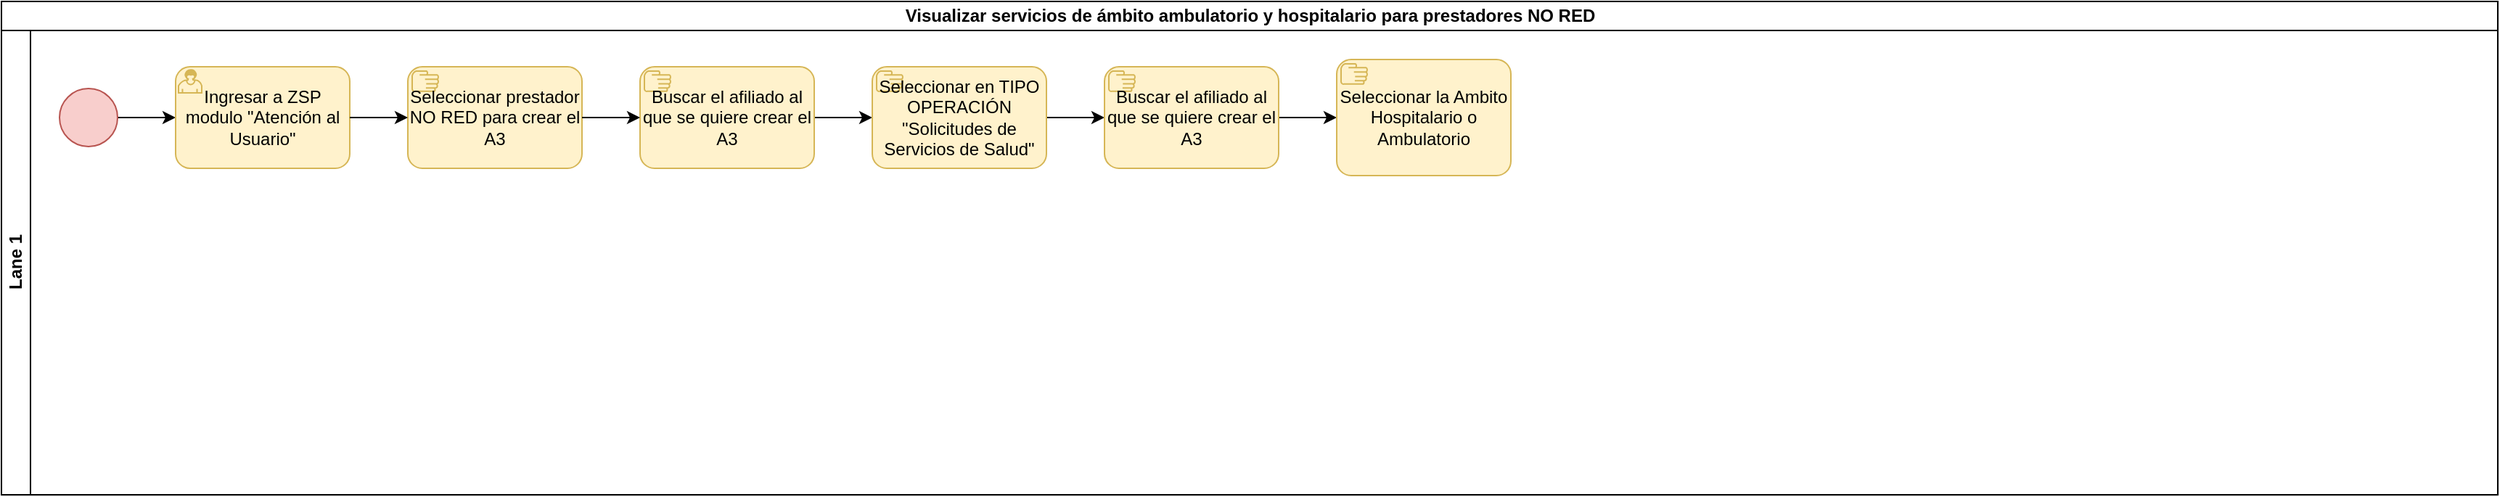 <mxfile version="21.5.0" type="github">
  <diagram name="Página-1" id="TRl0oPyITWr-6Asu_PwD">
    <mxGraphModel dx="1034" dy="708" grid="1" gridSize="10" guides="1" tooltips="1" connect="1" arrows="1" fold="1" page="1" pageScale="1" pageWidth="1800" pageHeight="550" math="0" shadow="0">
      <root>
        <mxCell id="0" />
        <mxCell id="1" parent="0" />
        <mxCell id="DZp7piEdJl-Q790h61w1-1" value="Visualizar servicios de ámbito ambulatorio y hospitalario para prestadores NO RED" style="swimlane;childLayout=stackLayout;resizeParent=1;resizeParentMax=0;horizontal=1;startSize=20;horizontalStack=0;html=1;" vertex="1" parent="1">
          <mxGeometry x="40" y="40" width="1720" height="340" as="geometry" />
        </mxCell>
        <mxCell id="DZp7piEdJl-Q790h61w1-2" value="Lane 1" style="swimlane;startSize=20;horizontal=0;html=1;" vertex="1" parent="DZp7piEdJl-Q790h61w1-1">
          <mxGeometry y="20" width="1720" height="320" as="geometry" />
        </mxCell>
        <mxCell id="DZp7piEdJl-Q790h61w1-11" style="edgeStyle=orthogonalEdgeStyle;rounded=0;orthogonalLoop=1;jettySize=auto;html=1;entryX=0;entryY=0.5;entryDx=0;entryDy=0;entryPerimeter=0;" edge="1" parent="DZp7piEdJl-Q790h61w1-2" source="DZp7piEdJl-Q790h61w1-10" target="DZp7piEdJl-Q790h61w1-6">
          <mxGeometry relative="1" as="geometry" />
        </mxCell>
        <mxCell id="DZp7piEdJl-Q790h61w1-10" value="" style="points=[[0.145,0.145,0],[0.5,0,0],[0.855,0.145,0],[1,0.5,0],[0.855,0.855,0],[0.5,1,0],[0.145,0.855,0],[0,0.5,0]];shape=mxgraph.bpmn.event;html=1;verticalLabelPosition=bottom;labelBackgroundColor=#ffffff;verticalAlign=top;align=center;perimeter=ellipsePerimeter;outlineConnect=0;aspect=fixed;outline=standard;symbol=general;fillColor=#f8cecc;strokeColor=#b85450;" vertex="1" parent="DZp7piEdJl-Q790h61w1-2">
          <mxGeometry x="40" y="40" width="40" height="40" as="geometry" />
        </mxCell>
        <mxCell id="DZp7piEdJl-Q790h61w1-6" value="Ingresar a ZSP modulo &quot;Atención al Usuario&quot;" style="points=[[0.25,0,0],[0.5,0,0],[0.75,0,0],[1,0.25,0],[1,0.5,0],[1,0.75,0],[0.75,1,0],[0.5,1,0],[0.25,1,0],[0,0.75,0],[0,0.5,0],[0,0.25,0]];shape=mxgraph.bpmn.task;whiteSpace=wrap;rectStyle=rounded;size=10;html=1;container=1;expand=0;collapsible=0;taskMarker=user;fillColor=#fff2cc;strokeColor=#d6b656;" vertex="1" parent="DZp7piEdJl-Q790h61w1-2">
          <mxGeometry x="120" y="25" width="120" height="70" as="geometry" />
        </mxCell>
        <mxCell id="DZp7piEdJl-Q790h61w1-8" value="Seleccionar prestador NO RED para crear el A3" style="points=[[0.25,0,0],[0.5,0,0],[0.75,0,0],[1,0.25,0],[1,0.5,0],[1,0.75,0],[0.75,1,0],[0.5,1,0],[0.25,1,0],[0,0.75,0],[0,0.5,0],[0,0.25,0]];shape=mxgraph.bpmn.task;whiteSpace=wrap;rectStyle=rounded;size=10;html=1;container=1;expand=0;collapsible=0;taskMarker=manual;fillColor=#fff2cc;strokeColor=#d6b656;" vertex="1" parent="DZp7piEdJl-Q790h61w1-2">
          <mxGeometry x="280" y="25" width="120" height="70" as="geometry" />
        </mxCell>
        <mxCell id="DZp7piEdJl-Q790h61w1-5" style="edgeStyle=orthogonalEdgeStyle;rounded=0;orthogonalLoop=1;jettySize=auto;html=1;" edge="1" parent="DZp7piEdJl-Q790h61w1-2" source="DZp7piEdJl-Q790h61w1-6" target="DZp7piEdJl-Q790h61w1-8">
          <mxGeometry relative="1" as="geometry">
            <mxPoint x="280" y="60" as="targetPoint" />
          </mxGeometry>
        </mxCell>
        <mxCell id="DZp7piEdJl-Q790h61w1-12" style="edgeStyle=orthogonalEdgeStyle;rounded=0;orthogonalLoop=1;jettySize=auto;html=1;" edge="1" parent="DZp7piEdJl-Q790h61w1-2" source="DZp7piEdJl-Q790h61w1-9" target="DZp7piEdJl-Q790h61w1-13">
          <mxGeometry relative="1" as="geometry">
            <mxPoint x="600" y="60" as="targetPoint" />
          </mxGeometry>
        </mxCell>
        <mxCell id="DZp7piEdJl-Q790h61w1-9" value="Buscar el afiliado al que se quiere crear el A3" style="points=[[0.25,0,0],[0.5,0,0],[0.75,0,0],[1,0.25,0],[1,0.5,0],[1,0.75,0],[0.75,1,0],[0.5,1,0],[0.25,1,0],[0,0.75,0],[0,0.5,0],[0,0.25,0]];shape=mxgraph.bpmn.task;whiteSpace=wrap;rectStyle=rounded;size=10;html=1;container=1;expand=0;collapsible=0;taskMarker=manual;fillColor=#fff2cc;strokeColor=#d6b656;" vertex="1" parent="DZp7piEdJl-Q790h61w1-2">
          <mxGeometry x="440" y="25" width="120" height="70" as="geometry" />
        </mxCell>
        <mxCell id="DZp7piEdJl-Q790h61w1-7" style="edgeStyle=orthogonalEdgeStyle;rounded=0;orthogonalLoop=1;jettySize=auto;html=1;" edge="1" parent="DZp7piEdJl-Q790h61w1-2" source="DZp7piEdJl-Q790h61w1-8" target="DZp7piEdJl-Q790h61w1-9">
          <mxGeometry relative="1" as="geometry" />
        </mxCell>
        <mxCell id="DZp7piEdJl-Q790h61w1-15" style="edgeStyle=orthogonalEdgeStyle;rounded=0;orthogonalLoop=1;jettySize=auto;html=1;" edge="1" parent="DZp7piEdJl-Q790h61w1-2" source="DZp7piEdJl-Q790h61w1-13" target="DZp7piEdJl-Q790h61w1-14">
          <mxGeometry relative="1" as="geometry" />
        </mxCell>
        <mxCell id="DZp7piEdJl-Q790h61w1-13" value="Seleccionar en TIPO OPERACIÓN &quot;Solicitudes de Servicios de Salud&quot;" style="points=[[0.25,0,0],[0.5,0,0],[0.75,0,0],[1,0.25,0],[1,0.5,0],[1,0.75,0],[0.75,1,0],[0.5,1,0],[0.25,1,0],[0,0.75,0],[0,0.5,0],[0,0.25,0]];shape=mxgraph.bpmn.task;whiteSpace=wrap;rectStyle=rounded;size=10;html=1;container=1;expand=0;collapsible=0;taskMarker=manual;fillColor=#fff2cc;strokeColor=#d6b656;" vertex="1" parent="DZp7piEdJl-Q790h61w1-2">
          <mxGeometry x="600" y="25" width="120" height="70" as="geometry" />
        </mxCell>
        <mxCell id="DZp7piEdJl-Q790h61w1-22" style="edgeStyle=orthogonalEdgeStyle;rounded=0;orthogonalLoop=1;jettySize=auto;html=1;" edge="1" parent="DZp7piEdJl-Q790h61w1-2" source="DZp7piEdJl-Q790h61w1-14" target="DZp7piEdJl-Q790h61w1-16">
          <mxGeometry relative="1" as="geometry" />
        </mxCell>
        <mxCell id="DZp7piEdJl-Q790h61w1-14" value="Buscar el afiliado al que se quiere crear el A3" style="points=[[0.25,0,0],[0.5,0,0],[0.75,0,0],[1,0.25,0],[1,0.5,0],[1,0.75,0],[0.75,1,0],[0.5,1,0],[0.25,1,0],[0,0.75,0],[0,0.5,0],[0,0.25,0]];shape=mxgraph.bpmn.task;whiteSpace=wrap;rectStyle=rounded;size=10;html=1;container=1;expand=0;collapsible=0;taskMarker=manual;fillColor=#fff2cc;strokeColor=#d6b656;" vertex="1" parent="DZp7piEdJl-Q790h61w1-2">
          <mxGeometry x="760" y="25" width="120" height="70" as="geometry" />
        </mxCell>
        <mxCell id="DZp7piEdJl-Q790h61w1-16" value="Seleccionar la Ambito Hospitalario o Ambulatorio" style="points=[[0.25,0,0],[0.5,0,0],[0.75,0,0],[1,0.25,0],[1,0.5,0],[1,0.75,0],[0.75,1,0],[0.5,1,0],[0.25,1,0],[0,0.75,0],[0,0.5,0],[0,0.25,0]];shape=mxgraph.bpmn.task;whiteSpace=wrap;rectStyle=rounded;size=10;html=1;container=1;expand=0;collapsible=0;taskMarker=manual;fillColor=#fff2cc;strokeColor=#d6b656;" vertex="1" parent="DZp7piEdJl-Q790h61w1-2">
          <mxGeometry x="920" y="20" width="120" height="80" as="geometry" />
        </mxCell>
      </root>
    </mxGraphModel>
  </diagram>
</mxfile>
